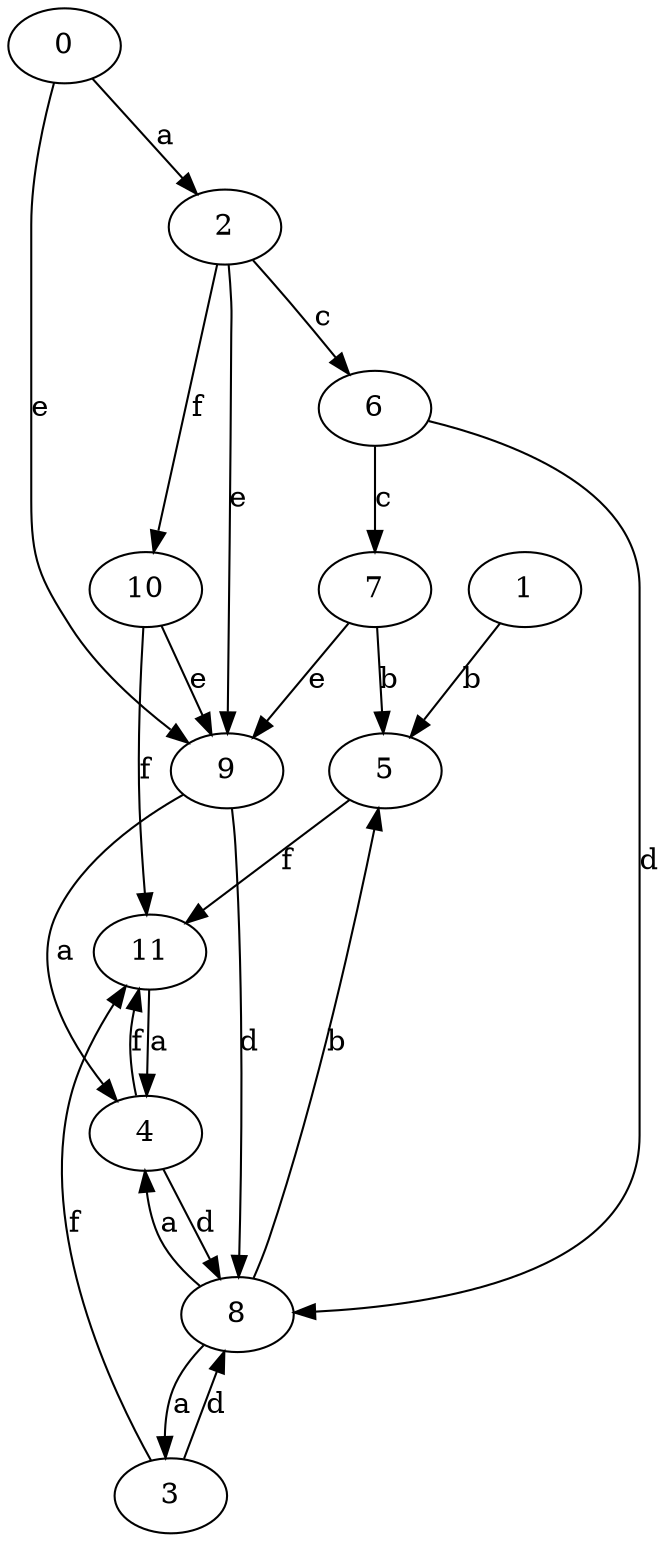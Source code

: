 strict digraph  {
2;
3;
4;
5;
6;
7;
0;
8;
9;
10;
1;
11;
2 -> 6  [label=c];
2 -> 9  [label=e];
2 -> 10  [label=f];
3 -> 8  [label=d];
3 -> 11  [label=f];
4 -> 8  [label=d];
4 -> 11  [label=f];
5 -> 11  [label=f];
6 -> 7  [label=c];
6 -> 8  [label=d];
7 -> 5  [label=b];
7 -> 9  [label=e];
0 -> 2  [label=a];
0 -> 9  [label=e];
8 -> 3  [label=a];
8 -> 4  [label=a];
8 -> 5  [label=b];
9 -> 4  [label=a];
9 -> 8  [label=d];
10 -> 9  [label=e];
10 -> 11  [label=f];
1 -> 5  [label=b];
11 -> 4  [label=a];
}

